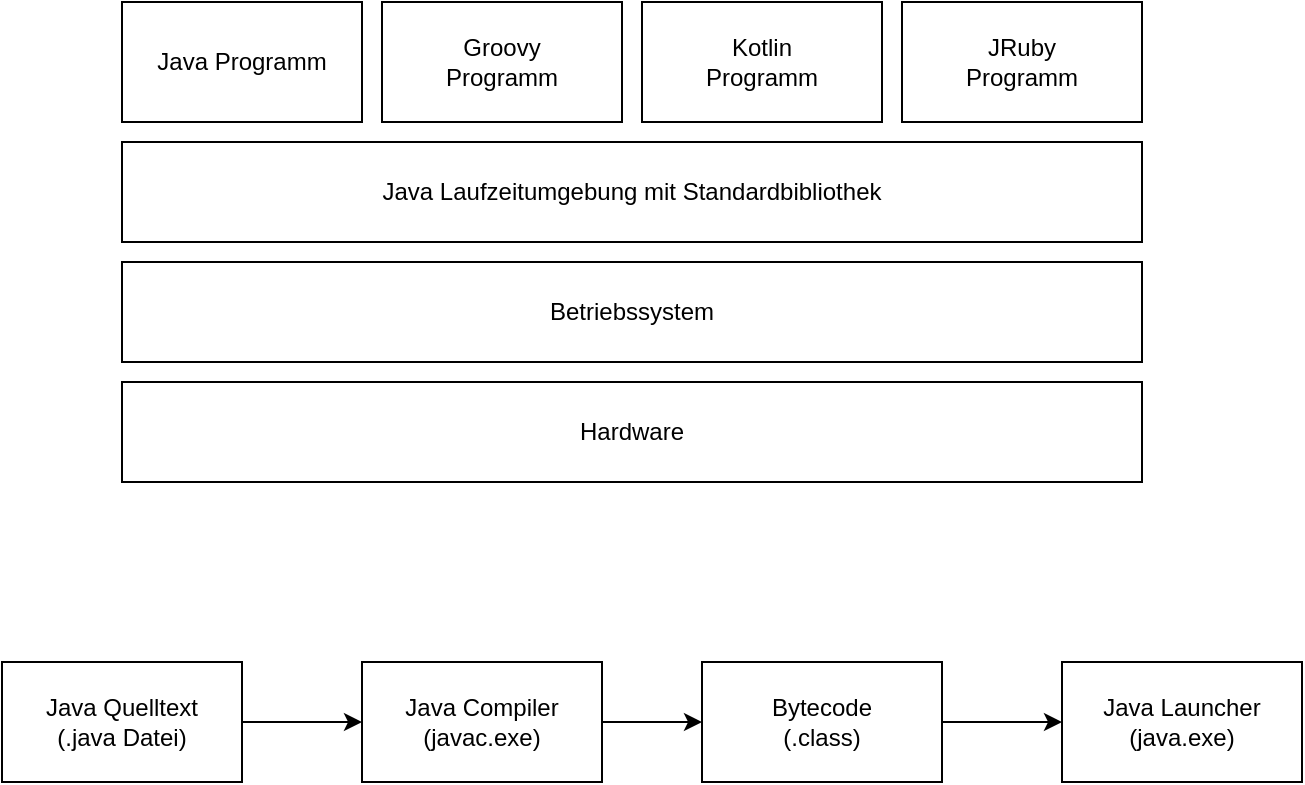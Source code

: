 <mxfile version="24.7.8">
  <diagram name="Seite-1" id="pbxGvuY6U9-MlB1Vebt5">
    <mxGraphModel dx="989" dy="626" grid="1" gridSize="10" guides="1" tooltips="1" connect="1" arrows="1" fold="1" page="1" pageScale="1" pageWidth="827" pageHeight="1169" math="0" shadow="0">
      <root>
        <mxCell id="0" />
        <mxCell id="1" parent="0" />
        <mxCell id="7EuYu-XtuoP3oZrTBjUW-1" value="Hardware" style="rounded=0;whiteSpace=wrap;html=1;" vertex="1" parent="1">
          <mxGeometry x="180" y="280" width="510" height="50" as="geometry" />
        </mxCell>
        <mxCell id="7EuYu-XtuoP3oZrTBjUW-2" value="Betriebssystem" style="rounded=0;whiteSpace=wrap;html=1;" vertex="1" parent="1">
          <mxGeometry x="180" y="220" width="510" height="50" as="geometry" />
        </mxCell>
        <mxCell id="7EuYu-XtuoP3oZrTBjUW-3" value="Java Laufzeitumgebung mit Standardbibliothek" style="rounded=0;whiteSpace=wrap;html=1;" vertex="1" parent="1">
          <mxGeometry x="180" y="160" width="510" height="50" as="geometry" />
        </mxCell>
        <mxCell id="7EuYu-XtuoP3oZrTBjUW-4" value="Java Programm" style="rounded=0;whiteSpace=wrap;html=1;" vertex="1" parent="1">
          <mxGeometry x="180" y="90" width="120" height="60" as="geometry" />
        </mxCell>
        <mxCell id="7EuYu-XtuoP3oZrTBjUW-5" value="Groovy&lt;div&gt;Programm&lt;/div&gt;" style="rounded=0;whiteSpace=wrap;html=1;" vertex="1" parent="1">
          <mxGeometry x="310" y="90" width="120" height="60" as="geometry" />
        </mxCell>
        <mxCell id="7EuYu-XtuoP3oZrTBjUW-6" value="Kotlin&lt;div&gt;Programm&lt;/div&gt;" style="rounded=0;whiteSpace=wrap;html=1;" vertex="1" parent="1">
          <mxGeometry x="440" y="90" width="120" height="60" as="geometry" />
        </mxCell>
        <mxCell id="7EuYu-XtuoP3oZrTBjUW-7" value="JRuby&lt;div&gt;Programm&lt;/div&gt;" style="rounded=0;whiteSpace=wrap;html=1;" vertex="1" parent="1">
          <mxGeometry x="570" y="90" width="120" height="60" as="geometry" />
        </mxCell>
        <mxCell id="7EuYu-XtuoP3oZrTBjUW-11" style="edgeStyle=orthogonalEdgeStyle;rounded=0;orthogonalLoop=1;jettySize=auto;html=1;" edge="1" parent="1" source="7EuYu-XtuoP3oZrTBjUW-9" target="7EuYu-XtuoP3oZrTBjUW-10">
          <mxGeometry relative="1" as="geometry" />
        </mxCell>
        <mxCell id="7EuYu-XtuoP3oZrTBjUW-9" value="Java Quelltext&lt;div&gt;(.java Datei)&lt;/div&gt;" style="rounded=0;whiteSpace=wrap;html=1;" vertex="1" parent="1">
          <mxGeometry x="120" y="420" width="120" height="60" as="geometry" />
        </mxCell>
        <mxCell id="7EuYu-XtuoP3oZrTBjUW-13" style="edgeStyle=orthogonalEdgeStyle;rounded=0;orthogonalLoop=1;jettySize=auto;html=1;" edge="1" parent="1" source="7EuYu-XtuoP3oZrTBjUW-10" target="7EuYu-XtuoP3oZrTBjUW-12">
          <mxGeometry relative="1" as="geometry" />
        </mxCell>
        <mxCell id="7EuYu-XtuoP3oZrTBjUW-10" value="Java Compiler&lt;br&gt;(javac.exe)" style="rounded=0;whiteSpace=wrap;html=1;" vertex="1" parent="1">
          <mxGeometry x="300" y="420" width="120" height="60" as="geometry" />
        </mxCell>
        <mxCell id="7EuYu-XtuoP3oZrTBjUW-15" style="edgeStyle=orthogonalEdgeStyle;rounded=0;orthogonalLoop=1;jettySize=auto;html=1;" edge="1" parent="1" source="7EuYu-XtuoP3oZrTBjUW-12" target="7EuYu-XtuoP3oZrTBjUW-14">
          <mxGeometry relative="1" as="geometry" />
        </mxCell>
        <mxCell id="7EuYu-XtuoP3oZrTBjUW-12" value="Bytecode&lt;div&gt;(.class)&lt;/div&gt;" style="rounded=0;whiteSpace=wrap;html=1;" vertex="1" parent="1">
          <mxGeometry x="470" y="420" width="120" height="60" as="geometry" />
        </mxCell>
        <mxCell id="7EuYu-XtuoP3oZrTBjUW-14" value="Java Launcher&lt;div&gt;(java.exe)&lt;/div&gt;" style="rounded=0;whiteSpace=wrap;html=1;" vertex="1" parent="1">
          <mxGeometry x="650" y="420" width="120" height="60" as="geometry" />
        </mxCell>
      </root>
    </mxGraphModel>
  </diagram>
</mxfile>
